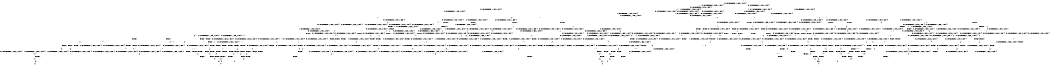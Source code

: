 digraph BCG {
size = "7, 10.5";
center = TRUE;
node [shape = circle];
0 [peripheries = 2];
0 -> 1 [label = "EX !0 !ATOMIC_EXCH_BRANCH (1, +1, TRUE, +0, 2, TRUE) !{0}"];
0 -> 2 [label = "EX !2 !ATOMIC_EXCH_BRANCH (1, +0, FALSE, +0, 1, TRUE) !{0}"];
0 -> 3 [label = "EX !1 !ATOMIC_EXCH_BRANCH (1, +0, TRUE, +0, 1, TRUE) !{0}"];
0 -> 4 [label = "EX !0 !ATOMIC_EXCH_BRANCH (1, +1, TRUE, +0, 2, TRUE) !{0}"];
1 -> 5 [label = "EX !2 !ATOMIC_EXCH_BRANCH (1, +0, FALSE, +0, 1, FALSE) !{0}"];
1 -> 6 [label = "EX !1 !ATOMIC_EXCH_BRANCH (1, +0, TRUE, +0, 1, FALSE) !{0}"];
1 -> 7 [label = "TERMINATE !0"];
2 -> 2 [label = "EX !2 !ATOMIC_EXCH_BRANCH (1, +0, FALSE, +0, 1, TRUE) !{0}"];
2 -> 8 [label = "EX !0 !ATOMIC_EXCH_BRANCH (1, +1, TRUE, +0, 2, TRUE) !{0}"];
2 -> 9 [label = "EX !1 !ATOMIC_EXCH_BRANCH (1, +0, TRUE, +0, 1, TRUE) !{0}"];
2 -> 10 [label = "EX !0 !ATOMIC_EXCH_BRANCH (1, +1, TRUE, +0, 2, TRUE) !{0}"];
3 -> 3 [label = "EX !1 !ATOMIC_EXCH_BRANCH (1, +0, TRUE, +0, 1, TRUE) !{0}"];
3 -> 11 [label = "EX !0 !ATOMIC_EXCH_BRANCH (1, +1, TRUE, +0, 2, TRUE) !{0}"];
3 -> 12 [label = "EX !2 !ATOMIC_EXCH_BRANCH (1, +0, FALSE, +0, 1, TRUE) !{0}"];
3 -> 13 [label = "EX !0 !ATOMIC_EXCH_BRANCH (1, +1, TRUE, +0, 2, TRUE) !{0}"];
4 -> 14 [label = "EX !2 !ATOMIC_EXCH_BRANCH (1, +0, FALSE, +0, 1, FALSE) !{0}"];
4 -> 15 [label = "EX !1 !ATOMIC_EXCH_BRANCH (1, +0, TRUE, +0, 1, FALSE) !{0}"];
4 -> 16 [label = "TERMINATE !0"];
5 -> 17 [label = "EX !1 !ATOMIC_EXCH_BRANCH (1, +0, TRUE, +0, 1, FALSE) !{0}"];
5 -> 18 [label = "TERMINATE !0"];
5 -> 19 [label = "TERMINATE !2"];
6 -> 20 [label = "EX !1 !ATOMIC_EXCH_BRANCH (1, +1, TRUE, +0, 3, TRUE) !{0}"];
6 -> 21 [label = "EX !2 !ATOMIC_EXCH_BRANCH (1, +0, FALSE, +0, 1, TRUE) !{0}"];
6 -> 22 [label = "TERMINATE !0"];
7 -> 23 [label = "EX !1 !ATOMIC_EXCH_BRANCH (1, +0, TRUE, +0, 1, FALSE) !{1}"];
7 -> 24 [label = "EX !2 !ATOMIC_EXCH_BRANCH (1, +0, FALSE, +0, 1, FALSE) !{1}"];
7 -> 25 [label = "EX !1 !ATOMIC_EXCH_BRANCH (1, +0, TRUE, +0, 1, FALSE) !{1}"];
8 -> 5 [label = "EX !2 !ATOMIC_EXCH_BRANCH (1, +0, FALSE, +0, 1, FALSE) !{0}"];
8 -> 26 [label = "EX !1 !ATOMIC_EXCH_BRANCH (1, +0, TRUE, +0, 1, FALSE) !{0}"];
8 -> 27 [label = "TERMINATE !0"];
9 -> 9 [label = "EX !1 !ATOMIC_EXCH_BRANCH (1, +0, TRUE, +0, 1, TRUE) !{0}"];
9 -> 12 [label = "EX !2 !ATOMIC_EXCH_BRANCH (1, +0, FALSE, +0, 1, TRUE) !{0}"];
9 -> 28 [label = "EX !0 !ATOMIC_EXCH_BRANCH (1, +1, TRUE, +0, 2, TRUE) !{0}"];
9 -> 29 [label = "EX !0 !ATOMIC_EXCH_BRANCH (1, +1, TRUE, +0, 2, TRUE) !{0}"];
10 -> 14 [label = "EX !2 !ATOMIC_EXCH_BRANCH (1, +0, FALSE, +0, 1, FALSE) !{0}"];
10 -> 30 [label = "EX !1 !ATOMIC_EXCH_BRANCH (1, +0, TRUE, +0, 1, FALSE) !{0}"];
10 -> 31 [label = "TERMINATE !0"];
11 -> 6 [label = "EX !1 !ATOMIC_EXCH_BRANCH (1, +0, TRUE, +0, 1, FALSE) !{0}"];
11 -> 32 [label = "EX !2 !ATOMIC_EXCH_BRANCH (1, +0, FALSE, +0, 1, FALSE) !{0}"];
11 -> 33 [label = "TERMINATE !0"];
12 -> 9 [label = "EX !1 !ATOMIC_EXCH_BRANCH (1, +0, TRUE, +0, 1, TRUE) !{0}"];
12 -> 12 [label = "EX !2 !ATOMIC_EXCH_BRANCH (1, +0, FALSE, +0, 1, TRUE) !{0}"];
12 -> 28 [label = "EX !0 !ATOMIC_EXCH_BRANCH (1, +1, TRUE, +0, 2, TRUE) !{0}"];
12 -> 29 [label = "EX !0 !ATOMIC_EXCH_BRANCH (1, +1, TRUE, +0, 2, TRUE) !{0}"];
13 -> 15 [label = "EX !1 !ATOMIC_EXCH_BRANCH (1, +0, TRUE, +0, 1, FALSE) !{0}"];
13 -> 34 [label = "EX !2 !ATOMIC_EXCH_BRANCH (1, +0, FALSE, +0, 1, FALSE) !{0}"];
13 -> 35 [label = "TERMINATE !0"];
14 -> 36 [label = "EX !1 !ATOMIC_EXCH_BRANCH (1, +0, TRUE, +0, 1, FALSE) !{0}"];
14 -> 37 [label = "TERMINATE !0"];
14 -> 38 [label = "TERMINATE !2"];
15 -> 39 [label = "EX !1 !ATOMIC_EXCH_BRANCH (1, +1, TRUE, +0, 3, TRUE) !{0}"];
15 -> 40 [label = "EX !2 !ATOMIC_EXCH_BRANCH (1, +0, FALSE, +0, 1, TRUE) !{0}"];
15 -> 41 [label = "TERMINATE !0"];
16 -> 42 [label = "EX !1 !ATOMIC_EXCH_BRANCH (1, +0, TRUE, +0, 1, FALSE) !{1}"];
16 -> 43 [label = "EX !2 !ATOMIC_EXCH_BRANCH (1, +0, FALSE, +0, 1, FALSE) !{1}"];
17 -> 44 [label = "EX !1 !ATOMIC_EXCH_BRANCH (1, +1, TRUE, +0, 3, TRUE) !{0}"];
17 -> 45 [label = "TERMINATE !0"];
17 -> 46 [label = "TERMINATE !2"];
18 -> 47 [label = "EX !1 !ATOMIC_EXCH_BRANCH (1, +0, TRUE, +0, 1, FALSE) !{1}"];
18 -> 48 [label = "TERMINATE !2"];
18 -> 49 [label = "EX !1 !ATOMIC_EXCH_BRANCH (1, +0, TRUE, +0, 1, FALSE) !{1}"];
19 -> 50 [label = "EX !1 !ATOMIC_EXCH_BRANCH (1, +0, TRUE, +0, 1, FALSE) !{0}"];
19 -> 51 [label = "TERMINATE !0"];
20 -> 52 [label = "EX !2 !ATOMIC_EXCH_BRANCH (1, +0, FALSE, +0, 1, FALSE) !{0}"];
20 -> 53 [label = "TERMINATE !0"];
20 -> 54 [label = "TERMINATE !1"];
21 -> 55 [label = "EX !1 !ATOMIC_EXCH_BRANCH (1, +1, TRUE, +0, 3, TRUE) !{0}"];
21 -> 21 [label = "EX !2 !ATOMIC_EXCH_BRANCH (1, +0, FALSE, +0, 1, TRUE) !{0}"];
21 -> 56 [label = "TERMINATE !0"];
22 -> 57 [label = "EX !1 !ATOMIC_EXCH_BRANCH (1, +1, TRUE, +0, 3, TRUE) !{1}"];
22 -> 58 [label = "EX !2 !ATOMIC_EXCH_BRANCH (1, +0, FALSE, +0, 1, TRUE) !{1}"];
22 -> 59 [label = "EX !1 !ATOMIC_EXCH_BRANCH (1, +1, TRUE, +0, 3, TRUE) !{1}"];
23 -> 57 [label = "EX !1 !ATOMIC_EXCH_BRANCH (1, +1, TRUE, +0, 3, TRUE) !{1}"];
23 -> 58 [label = "EX !2 !ATOMIC_EXCH_BRANCH (1, +0, FALSE, +0, 1, TRUE) !{1}"];
23 -> 59 [label = "EX !1 !ATOMIC_EXCH_BRANCH (1, +1, TRUE, +0, 3, TRUE) !{1}"];
24 -> 47 [label = "EX !1 !ATOMIC_EXCH_BRANCH (1, +0, TRUE, +0, 1, FALSE) !{1}"];
24 -> 48 [label = "TERMINATE !2"];
24 -> 49 [label = "EX !1 !ATOMIC_EXCH_BRANCH (1, +0, TRUE, +0, 1, FALSE) !{1}"];
25 -> 60 [label = "EX !2 !ATOMIC_EXCH_BRANCH (1, +0, FALSE, +0, 1, TRUE) !{1}"];
25 -> 59 [label = "EX !1 !ATOMIC_EXCH_BRANCH (1, +1, TRUE, +0, 3, TRUE) !{1}"];
26 -> 55 [label = "EX !1 !ATOMIC_EXCH_BRANCH (1, +1, TRUE, +0, 3, TRUE) !{0}"];
26 -> 21 [label = "EX !2 !ATOMIC_EXCH_BRANCH (1, +0, FALSE, +0, 1, TRUE) !{0}"];
26 -> 56 [label = "TERMINATE !0"];
27 -> 24 [label = "EX !2 !ATOMIC_EXCH_BRANCH (1, +0, FALSE, +0, 1, FALSE) !{1}"];
27 -> 61 [label = "EX !1 !ATOMIC_EXCH_BRANCH (1, +0, TRUE, +0, 1, FALSE) !{1}"];
27 -> 62 [label = "EX !1 !ATOMIC_EXCH_BRANCH (1, +0, TRUE, +0, 1, FALSE) !{1}"];
28 -> 26 [label = "EX !1 !ATOMIC_EXCH_BRANCH (1, +0, TRUE, +0, 1, FALSE) !{0}"];
28 -> 32 [label = "EX !2 !ATOMIC_EXCH_BRANCH (1, +0, FALSE, +0, 1, FALSE) !{0}"];
28 -> 63 [label = "TERMINATE !0"];
29 -> 30 [label = "EX !1 !ATOMIC_EXCH_BRANCH (1, +0, TRUE, +0, 1, FALSE) !{0}"];
29 -> 34 [label = "EX !2 !ATOMIC_EXCH_BRANCH (1, +0, FALSE, +0, 1, FALSE) !{0}"];
29 -> 64 [label = "TERMINATE !0"];
30 -> 65 [label = "EX !1 !ATOMIC_EXCH_BRANCH (1, +1, TRUE, +0, 3, TRUE) !{0}"];
30 -> 40 [label = "EX !2 !ATOMIC_EXCH_BRANCH (1, +0, FALSE, +0, 1, TRUE) !{0}"];
30 -> 66 [label = "TERMINATE !0"];
31 -> 43 [label = "EX !2 !ATOMIC_EXCH_BRANCH (1, +0, FALSE, +0, 1, FALSE) !{1}"];
31 -> 67 [label = "EX !1 !ATOMIC_EXCH_BRANCH (1, +0, TRUE, +0, 1, FALSE) !{1}"];
32 -> 17 [label = "EX !1 !ATOMIC_EXCH_BRANCH (1, +0, TRUE, +0, 1, FALSE) !{0}"];
32 -> 68 [label = "TERMINATE !0"];
32 -> 69 [label = "TERMINATE !2"];
33 -> 23 [label = "EX !1 !ATOMIC_EXCH_BRANCH (1, +0, TRUE, +0, 1, FALSE) !{1}"];
33 -> 70 [label = "EX !2 !ATOMIC_EXCH_BRANCH (1, +0, FALSE, +0, 1, FALSE) !{1}"];
33 -> 25 [label = "EX !1 !ATOMIC_EXCH_BRANCH (1, +0, TRUE, +0, 1, FALSE) !{1}"];
34 -> 36 [label = "EX !1 !ATOMIC_EXCH_BRANCH (1, +0, TRUE, +0, 1, FALSE) !{0}"];
34 -> 71 [label = "TERMINATE !0"];
34 -> 72 [label = "TERMINATE !2"];
35 -> 42 [label = "EX !1 !ATOMIC_EXCH_BRANCH (1, +0, TRUE, +0, 1, FALSE) !{1}"];
35 -> 73 [label = "EX !2 !ATOMIC_EXCH_BRANCH (1, +0, FALSE, +0, 1, FALSE) !{1}"];
36 -> 74 [label = "EX !1 !ATOMIC_EXCH_BRANCH (1, +1, TRUE, +0, 3, TRUE) !{0}"];
36 -> 75 [label = "TERMINATE !0"];
36 -> 76 [label = "TERMINATE !2"];
37 -> 77 [label = "EX !1 !ATOMIC_EXCH_BRANCH (1, +0, TRUE, +0, 1, FALSE) !{1}"];
37 -> 78 [label = "TERMINATE !2"];
38 -> 79 [label = "EX !1 !ATOMIC_EXCH_BRANCH (1, +0, TRUE, +0, 1, FALSE) !{0}"];
38 -> 80 [label = "TERMINATE !0"];
39 -> 81 [label = "EX !2 !ATOMIC_EXCH_BRANCH (1, +0, FALSE, +0, 1, FALSE) !{0}"];
39 -> 82 [label = "TERMINATE !0"];
39 -> 83 [label = "TERMINATE !1"];
40 -> 65 [label = "EX !1 !ATOMIC_EXCH_BRANCH (1, +1, TRUE, +0, 3, TRUE) !{0}"];
40 -> 40 [label = "EX !2 !ATOMIC_EXCH_BRANCH (1, +0, FALSE, +0, 1, TRUE) !{0}"];
40 -> 66 [label = "TERMINATE !0"];
41 -> 84 [label = "EX !1 !ATOMIC_EXCH_BRANCH (1, +1, TRUE, +0, 3, TRUE) !{1}"];
41 -> 85 [label = "EX !2 !ATOMIC_EXCH_BRANCH (1, +0, FALSE, +0, 1, TRUE) !{1}"];
42 -> 84 [label = "EX !1 !ATOMIC_EXCH_BRANCH (1, +1, TRUE, +0, 3, TRUE) !{1}"];
42 -> 85 [label = "EX !2 !ATOMIC_EXCH_BRANCH (1, +0, FALSE, +0, 1, TRUE) !{1}"];
43 -> 77 [label = "EX !1 !ATOMIC_EXCH_BRANCH (1, +0, TRUE, +0, 1, FALSE) !{1}"];
43 -> 78 [label = "TERMINATE !2"];
44 -> 86 [label = "TERMINATE !0"];
44 -> 87 [label = "TERMINATE !2"];
44 -> 88 [label = "TERMINATE !1"];
45 -> 89 [label = "EX !1 !ATOMIC_EXCH_BRANCH (1, +1, TRUE, +0, 3, TRUE) !{1}"];
45 -> 90 [label = "TERMINATE !2"];
45 -> 91 [label = "EX !1 !ATOMIC_EXCH_BRANCH (1, +1, TRUE, +0, 3, TRUE) !{1}"];
46 -> 92 [label = "EX !1 !ATOMIC_EXCH_BRANCH (1, +1, TRUE, +0, 3, TRUE) !{0}"];
46 -> 93 [label = "TERMINATE !0"];
47 -> 89 [label = "EX !1 !ATOMIC_EXCH_BRANCH (1, +1, TRUE, +0, 3, TRUE) !{1}"];
47 -> 90 [label = "TERMINATE !2"];
47 -> 91 [label = "EX !1 !ATOMIC_EXCH_BRANCH (1, +1, TRUE, +0, 3, TRUE) !{1}"];
48 -> 94 [label = "EX !1 !ATOMIC_EXCH_BRANCH (1, +0, TRUE, +0, 1, FALSE) !{1}"];
48 -> 95 [label = "EX !1 !ATOMIC_EXCH_BRANCH (1, +0, TRUE, +0, 1, FALSE) !{1}"];
49 -> 96 [label = "TERMINATE !2"];
49 -> 91 [label = "EX !1 !ATOMIC_EXCH_BRANCH (1, +1, TRUE, +0, 3, TRUE) !{1}"];
50 -> 92 [label = "EX !1 !ATOMIC_EXCH_BRANCH (1, +1, TRUE, +0, 3, TRUE) !{0}"];
50 -> 93 [label = "TERMINATE !0"];
51 -> 94 [label = "EX !1 !ATOMIC_EXCH_BRANCH (1, +0, TRUE, +0, 1, FALSE) !{1}"];
51 -> 95 [label = "EX !1 !ATOMIC_EXCH_BRANCH (1, +0, TRUE, +0, 1, FALSE) !{1}"];
52 -> 86 [label = "TERMINATE !0"];
52 -> 87 [label = "TERMINATE !2"];
52 -> 88 [label = "TERMINATE !1"];
53 -> 97 [label = "EX !2 !ATOMIC_EXCH_BRANCH (1, +0, FALSE, +0, 1, FALSE) !{1}"];
53 -> 98 [label = "TERMINATE !1"];
54 -> 99 [label = "EX !2 !ATOMIC_EXCH_BRANCH (1, +0, FALSE, +0, 1, FALSE) !{0}"];
54 -> 100 [label = "TERMINATE !0"];
55 -> 52 [label = "EX !2 !ATOMIC_EXCH_BRANCH (1, +0, FALSE, +0, 1, FALSE) !{0}"];
55 -> 101 [label = "TERMINATE !0"];
55 -> 102 [label = "TERMINATE !1"];
56 -> 103 [label = "EX !1 !ATOMIC_EXCH_BRANCH (1, +1, TRUE, +0, 3, TRUE) !{1}"];
56 -> 58 [label = "EX !2 !ATOMIC_EXCH_BRANCH (1, +0, FALSE, +0, 1, TRUE) !{1}"];
56 -> 104 [label = "EX !1 !ATOMIC_EXCH_BRANCH (1, +1, TRUE, +0, 3, TRUE) !{1}"];
57 -> 97 [label = "EX !2 !ATOMIC_EXCH_BRANCH (1, +0, FALSE, +0, 1, FALSE) !{1}"];
57 -> 98 [label = "TERMINATE !1"];
58 -> 103 [label = "EX !1 !ATOMIC_EXCH_BRANCH (1, +1, TRUE, +0, 3, TRUE) !{1}"];
58 -> 58 [label = "EX !2 !ATOMIC_EXCH_BRANCH (1, +0, FALSE, +0, 1, TRUE) !{1}"];
58 -> 104 [label = "EX !1 !ATOMIC_EXCH_BRANCH (1, +1, TRUE, +0, 3, TRUE) !{1}"];
59 -> 105 [label = "EX !2 !ATOMIC_EXCH_BRANCH (1, +0, FALSE, +0, 1, FALSE) !{1}"];
59 -> 106 [label = "TERMINATE !1"];
60 -> 60 [label = "EX !2 !ATOMIC_EXCH_BRANCH (1, +0, FALSE, +0, 1, TRUE) !{1}"];
60 -> 104 [label = "EX !1 !ATOMIC_EXCH_BRANCH (1, +1, TRUE, +0, 3, TRUE) !{1}"];
61 -> 103 [label = "EX !1 !ATOMIC_EXCH_BRANCH (1, +1, TRUE, +0, 3, TRUE) !{1}"];
61 -> 58 [label = "EX !2 !ATOMIC_EXCH_BRANCH (1, +0, FALSE, +0, 1, TRUE) !{1}"];
61 -> 104 [label = "EX !1 !ATOMIC_EXCH_BRANCH (1, +1, TRUE, +0, 3, TRUE) !{1}"];
62 -> 60 [label = "EX !2 !ATOMIC_EXCH_BRANCH (1, +0, FALSE, +0, 1, TRUE) !{1}"];
62 -> 104 [label = "EX !1 !ATOMIC_EXCH_BRANCH (1, +1, TRUE, +0, 3, TRUE) !{1}"];
63 -> 61 [label = "EX !1 !ATOMIC_EXCH_BRANCH (1, +0, TRUE, +0, 1, FALSE) !{1}"];
63 -> 70 [label = "EX !2 !ATOMIC_EXCH_BRANCH (1, +0, FALSE, +0, 1, FALSE) !{1}"];
63 -> 62 [label = "EX !1 !ATOMIC_EXCH_BRANCH (1, +0, TRUE, +0, 1, FALSE) !{1}"];
64 -> 67 [label = "EX !1 !ATOMIC_EXCH_BRANCH (1, +0, TRUE, +0, 1, FALSE) !{1}"];
64 -> 73 [label = "EX !2 !ATOMIC_EXCH_BRANCH (1, +0, FALSE, +0, 1, FALSE) !{1}"];
65 -> 81 [label = "EX !2 !ATOMIC_EXCH_BRANCH (1, +0, FALSE, +0, 1, FALSE) !{0}"];
65 -> 107 [label = "TERMINATE !0"];
65 -> 108 [label = "TERMINATE !1"];
66 -> 109 [label = "EX !1 !ATOMIC_EXCH_BRANCH (1, +1, TRUE, +0, 3, TRUE) !{1}"];
66 -> 85 [label = "EX !2 !ATOMIC_EXCH_BRANCH (1, +0, FALSE, +0, 1, TRUE) !{1}"];
67 -> 109 [label = "EX !1 !ATOMIC_EXCH_BRANCH (1, +1, TRUE, +0, 3, TRUE) !{1}"];
67 -> 85 [label = "EX !2 !ATOMIC_EXCH_BRANCH (1, +0, FALSE, +0, 1, TRUE) !{1}"];
68 -> 47 [label = "EX !1 !ATOMIC_EXCH_BRANCH (1, +0, TRUE, +0, 1, FALSE) !{1}"];
68 -> 110 [label = "TERMINATE !2"];
68 -> 49 [label = "EX !1 !ATOMIC_EXCH_BRANCH (1, +0, TRUE, +0, 1, FALSE) !{1}"];
69 -> 50 [label = "EX !1 !ATOMIC_EXCH_BRANCH (1, +0, TRUE, +0, 1, FALSE) !{0}"];
69 -> 111 [label = "TERMINATE !0"];
70 -> 47 [label = "EX !1 !ATOMIC_EXCH_BRANCH (1, +0, TRUE, +0, 1, FALSE) !{1}"];
70 -> 110 [label = "TERMINATE !2"];
70 -> 49 [label = "EX !1 !ATOMIC_EXCH_BRANCH (1, +0, TRUE, +0, 1, FALSE) !{1}"];
71 -> 77 [label = "EX !1 !ATOMIC_EXCH_BRANCH (1, +0, TRUE, +0, 1, FALSE) !{1}"];
71 -> 112 [label = "TERMINATE !2"];
72 -> 79 [label = "EX !1 !ATOMIC_EXCH_BRANCH (1, +0, TRUE, +0, 1, FALSE) !{0}"];
72 -> 113 [label = "TERMINATE !0"];
73 -> 77 [label = "EX !1 !ATOMIC_EXCH_BRANCH (1, +0, TRUE, +0, 1, FALSE) !{1}"];
73 -> 112 [label = "TERMINATE !2"];
74 -> 114 [label = "TERMINATE !0"];
74 -> 115 [label = "TERMINATE !2"];
74 -> 116 [label = "TERMINATE !1"];
75 -> 117 [label = "EX !1 !ATOMIC_EXCH_BRANCH (1, +1, TRUE, +0, 3, TRUE) !{1}"];
75 -> 118 [label = "TERMINATE !2"];
76 -> 119 [label = "EX !1 !ATOMIC_EXCH_BRANCH (1, +1, TRUE, +0, 3, TRUE) !{0}"];
76 -> 120 [label = "TERMINATE !0"];
77 -> 117 [label = "EX !1 !ATOMIC_EXCH_BRANCH (1, +1, TRUE, +0, 3, TRUE) !{1}"];
77 -> 118 [label = "TERMINATE !2"];
78 -> 121 [label = "EX !1 !ATOMIC_EXCH_BRANCH (1, +0, TRUE, +0, 1, FALSE) !{1}"];
79 -> 119 [label = "EX !1 !ATOMIC_EXCH_BRANCH (1, +1, TRUE, +0, 3, TRUE) !{0}"];
79 -> 120 [label = "TERMINATE !0"];
80 -> 121 [label = "EX !1 !ATOMIC_EXCH_BRANCH (1, +0, TRUE, +0, 1, FALSE) !{1}"];
81 -> 114 [label = "TERMINATE !0"];
81 -> 115 [label = "TERMINATE !2"];
81 -> 116 [label = "TERMINATE !1"];
82 -> 122 [label = "EX !2 !ATOMIC_EXCH_BRANCH (1, +0, FALSE, +0, 1, FALSE) !{1}"];
82 -> 123 [label = "TERMINATE !1"];
83 -> 124 [label = "EX !2 !ATOMIC_EXCH_BRANCH (1, +0, FALSE, +0, 1, FALSE) !{0}"];
83 -> 125 [label = "TERMINATE !0"];
84 -> 122 [label = "EX !2 !ATOMIC_EXCH_BRANCH (1, +0, FALSE, +0, 1, FALSE) !{1}"];
84 -> 123 [label = "TERMINATE !1"];
85 -> 109 [label = "EX !1 !ATOMIC_EXCH_BRANCH (1, +1, TRUE, +0, 3, TRUE) !{1}"];
85 -> 85 [label = "EX !2 !ATOMIC_EXCH_BRANCH (1, +0, FALSE, +0, 1, TRUE) !{1}"];
86 -> 126 [label = "TERMINATE !2"];
86 -> 127 [label = "TERMINATE !1"];
87 -> 128 [label = "TERMINATE !0"];
87 -> 129 [label = "TERMINATE !1"];
88 -> 130 [label = "TERMINATE !0"];
88 -> 131 [label = "TERMINATE !2"];
89 -> 126 [label = "TERMINATE !2"];
89 -> 127 [label = "TERMINATE !1"];
90 -> 132 [label = "EX !1 !ATOMIC_EXCH_BRANCH (1, +1, TRUE, +0, 3, TRUE) !{1}"];
90 -> 133 [label = "EX !1 !ATOMIC_EXCH_BRANCH (1, +1, TRUE, +0, 3, TRUE) !{1}"];
91 -> 134 [label = "TERMINATE !2"];
91 -> 135 [label = "TERMINATE !1"];
92 -> 128 [label = "TERMINATE !0"];
92 -> 129 [label = "TERMINATE !1"];
93 -> 132 [label = "EX !1 !ATOMIC_EXCH_BRANCH (1, +1, TRUE, +0, 3, TRUE) !{1}"];
93 -> 133 [label = "EX !1 !ATOMIC_EXCH_BRANCH (1, +1, TRUE, +0, 3, TRUE) !{1}"];
94 -> 132 [label = "EX !1 !ATOMIC_EXCH_BRANCH (1, +1, TRUE, +0, 3, TRUE) !{1}"];
94 -> 133 [label = "EX !1 !ATOMIC_EXCH_BRANCH (1, +1, TRUE, +0, 3, TRUE) !{1}"];
95 -> 133 [label = "EX !1 !ATOMIC_EXCH_BRANCH (1, +1, TRUE, +0, 3, TRUE) !{1}"];
96 -> 133 [label = "EX !1 !ATOMIC_EXCH_BRANCH (1, +1, TRUE, +0, 3, TRUE) !{1}"];
97 -> 126 [label = "TERMINATE !2"];
97 -> 127 [label = "TERMINATE !1"];
98 -> 136 [label = "EX !2 !ATOMIC_EXCH_BRANCH (1, +0, FALSE, +0, 1, FALSE) !{2}"];
98 -> 137 [label = "EX !2 !ATOMIC_EXCH_BRANCH (1, +0, FALSE, +0, 1, FALSE) !{2}"];
99 -> 130 [label = "TERMINATE !0"];
99 -> 131 [label = "TERMINATE !2"];
100 -> 136 [label = "EX !2 !ATOMIC_EXCH_BRANCH (1, +0, FALSE, +0, 1, FALSE) !{2}"];
100 -> 137 [label = "EX !2 !ATOMIC_EXCH_BRANCH (1, +0, FALSE, +0, 1, FALSE) !{2}"];
101 -> 97 [label = "EX !2 !ATOMIC_EXCH_BRANCH (1, +0, FALSE, +0, 1, FALSE) !{1}"];
101 -> 138 [label = "TERMINATE !1"];
102 -> 99 [label = "EX !2 !ATOMIC_EXCH_BRANCH (1, +0, FALSE, +0, 1, FALSE) !{0}"];
102 -> 139 [label = "TERMINATE !0"];
103 -> 97 [label = "EX !2 !ATOMIC_EXCH_BRANCH (1, +0, FALSE, +0, 1, FALSE) !{1}"];
103 -> 138 [label = "TERMINATE !1"];
104 -> 105 [label = "EX !2 !ATOMIC_EXCH_BRANCH (1, +0, FALSE, +0, 1, FALSE) !{1}"];
104 -> 140 [label = "TERMINATE !1"];
105 -> 134 [label = "TERMINATE !2"];
105 -> 135 [label = "TERMINATE !1"];
106 -> 141 [label = "EX !2 !ATOMIC_EXCH_BRANCH (1, +0, FALSE, +0, 1, FALSE) !{2}"];
107 -> 122 [label = "EX !2 !ATOMIC_EXCH_BRANCH (1, +0, FALSE, +0, 1, FALSE) !{1}"];
107 -> 142 [label = "TERMINATE !1"];
108 -> 124 [label = "EX !2 !ATOMIC_EXCH_BRANCH (1, +0, FALSE, +0, 1, FALSE) !{0}"];
108 -> 143 [label = "TERMINATE !0"];
109 -> 122 [label = "EX !2 !ATOMIC_EXCH_BRANCH (1, +0, FALSE, +0, 1, FALSE) !{1}"];
109 -> 142 [label = "TERMINATE !1"];
110 -> 94 [label = "EX !1 !ATOMIC_EXCH_BRANCH (1, +0, TRUE, +0, 1, FALSE) !{1}"];
110 -> 95 [label = "EX !1 !ATOMIC_EXCH_BRANCH (1, +0, TRUE, +0, 1, FALSE) !{1}"];
111 -> 94 [label = "EX !1 !ATOMIC_EXCH_BRANCH (1, +0, TRUE, +0, 1, FALSE) !{1}"];
111 -> 95 [label = "EX !1 !ATOMIC_EXCH_BRANCH (1, +0, TRUE, +0, 1, FALSE) !{1}"];
112 -> 121 [label = "EX !1 !ATOMIC_EXCH_BRANCH (1, +0, TRUE, +0, 1, FALSE) !{1}"];
113 -> 121 [label = "EX !1 !ATOMIC_EXCH_BRANCH (1, +0, TRUE, +0, 1, FALSE) !{1}"];
114 -> 144 [label = "TERMINATE !2"];
114 -> 145 [label = "TERMINATE !1"];
115 -> 146 [label = "TERMINATE !0"];
115 -> 147 [label = "TERMINATE !1"];
116 -> 148 [label = "TERMINATE !0"];
116 -> 149 [label = "TERMINATE !2"];
117 -> 144 [label = "TERMINATE !2"];
117 -> 145 [label = "TERMINATE !1"];
118 -> 150 [label = "EX !1 !ATOMIC_EXCH_BRANCH (1, +1, TRUE, +0, 3, TRUE) !{1}"];
119 -> 146 [label = "TERMINATE !0"];
119 -> 147 [label = "TERMINATE !1"];
120 -> 150 [label = "EX !1 !ATOMIC_EXCH_BRANCH (1, +1, TRUE, +0, 3, TRUE) !{1}"];
121 -> 150 [label = "EX !1 !ATOMIC_EXCH_BRANCH (1, +1, TRUE, +0, 3, TRUE) !{1}"];
122 -> 144 [label = "TERMINATE !2"];
122 -> 145 [label = "TERMINATE !1"];
123 -> 151 [label = "EX !2 !ATOMIC_EXCH_BRANCH (1, +0, FALSE, +0, 1, FALSE) !{2}"];
124 -> 148 [label = "TERMINATE !0"];
124 -> 149 [label = "TERMINATE !2"];
125 -> 151 [label = "EX !2 !ATOMIC_EXCH_BRANCH (1, +0, FALSE, +0, 1, FALSE) !{2}"];
126 -> 152 [label = "TERMINATE !1"];
127 -> 153 [label = "TERMINATE !2"];
128 -> 152 [label = "TERMINATE !1"];
129 -> 154 [label = "TERMINATE !0"];
130 -> 153 [label = "TERMINATE !2"];
131 -> 154 [label = "TERMINATE !0"];
132 -> 152 [label = "TERMINATE !1"];
133 -> 155 [label = "TERMINATE !1"];
134 -> 155 [label = "TERMINATE !1"];
135 -> 156 [label = "TERMINATE !2"];
136 -> 153 [label = "TERMINATE !2"];
137 -> 157 [label = "TERMINATE !2"];
138 -> 136 [label = "EX !2 !ATOMIC_EXCH_BRANCH (1, +0, FALSE, +0, 1, FALSE) !{2}"];
138 -> 137 [label = "EX !2 !ATOMIC_EXCH_BRANCH (1, +0, FALSE, +0, 1, FALSE) !{2}"];
139 -> 136 [label = "EX !2 !ATOMIC_EXCH_BRANCH (1, +0, FALSE, +0, 1, FALSE) !{2}"];
139 -> 137 [label = "EX !2 !ATOMIC_EXCH_BRANCH (1, +0, FALSE, +0, 1, FALSE) !{2}"];
140 -> 141 [label = "EX !2 !ATOMIC_EXCH_BRANCH (1, +0, FALSE, +0, 1, FALSE) !{2}"];
141 -> 156 [label = "TERMINATE !2"];
142 -> 151 [label = "EX !2 !ATOMIC_EXCH_BRANCH (1, +0, FALSE, +0, 1, FALSE) !{2}"];
143 -> 151 [label = "EX !2 !ATOMIC_EXCH_BRANCH (1, +0, FALSE, +0, 1, FALSE) !{2}"];
144 -> 158 [label = "TERMINATE !1"];
145 -> 159 [label = "TERMINATE !2"];
146 -> 158 [label = "TERMINATE !1"];
147 -> 160 [label = "TERMINATE !0"];
148 -> 159 [label = "TERMINATE !2"];
149 -> 160 [label = "TERMINATE !0"];
150 -> 158 [label = "TERMINATE !1"];
151 -> 159 [label = "TERMINATE !2"];
152 -> 161 [label = "exit"];
153 -> 161 [label = "exit"];
154 -> 161 [label = "exit"];
155 -> 162 [label = "exit"];
156 -> 162 [label = "exit"];
157 -> 163 [label = "exit"];
158 -> 164 [label = "exit"];
159 -> 164 [label = "exit"];
160 -> 164 [label = "exit"];
}
